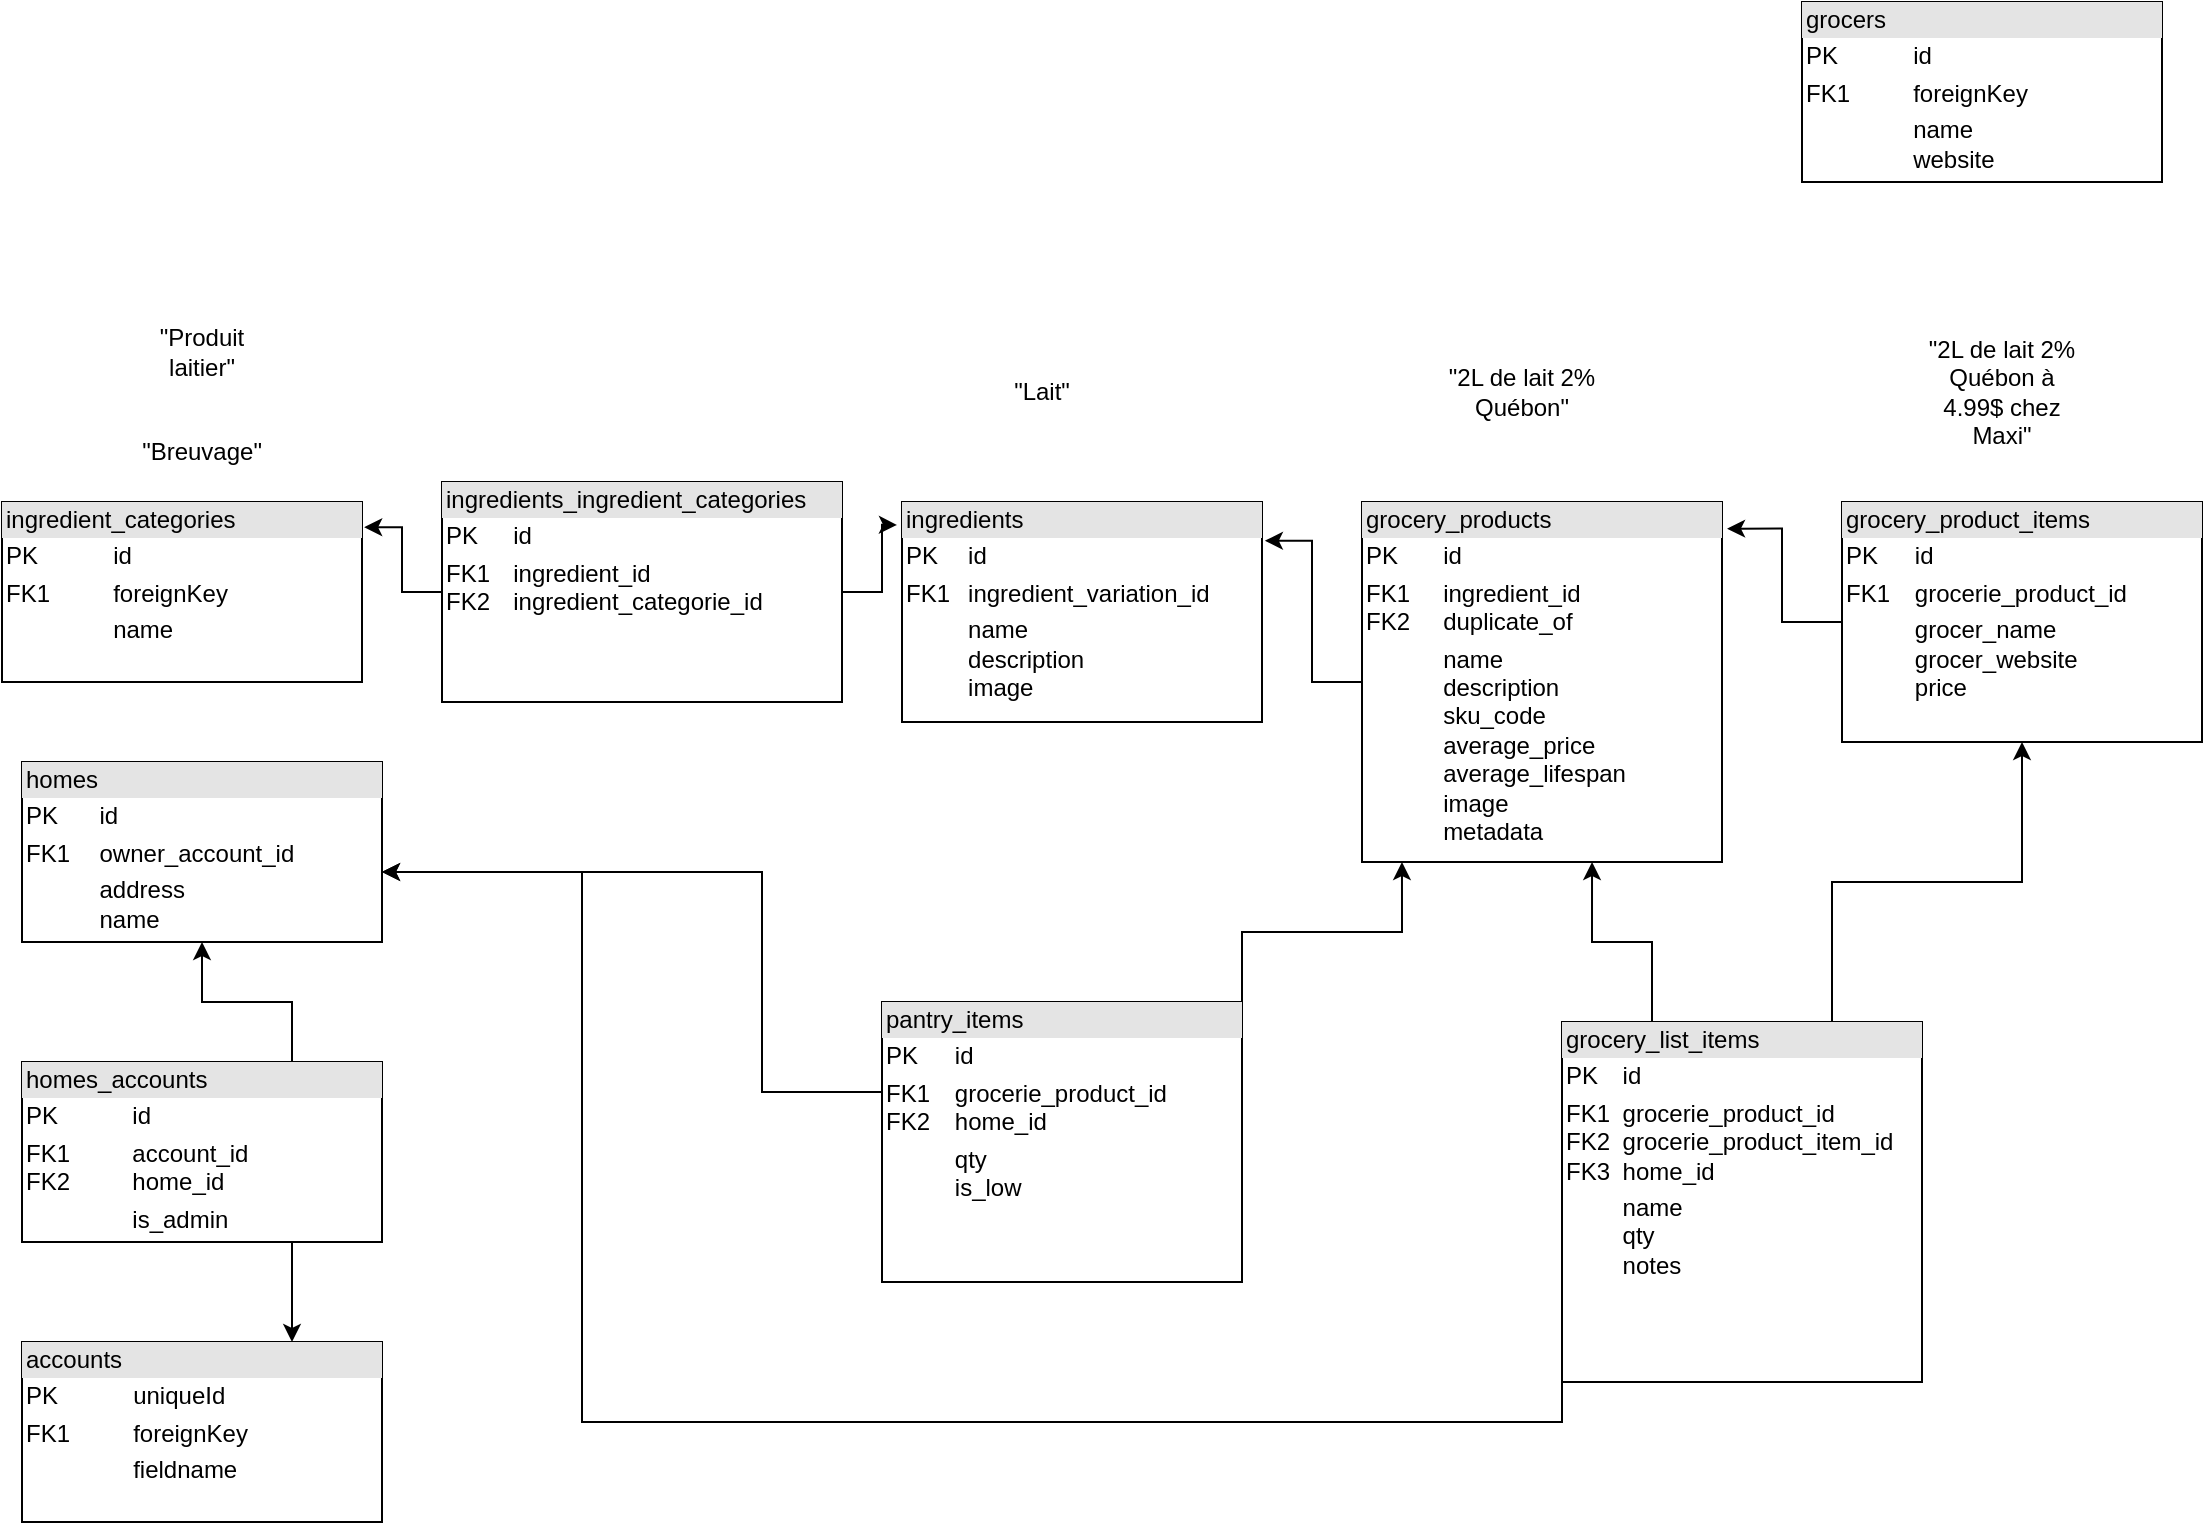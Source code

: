<mxfile version="20.8.3" type="device"><diagram id="oxd2xfgMhcf7ee-ZLSGD" name="Page-1"><mxGraphModel dx="2021" dy="734" grid="1" gridSize="10" guides="1" tooltips="1" connect="1" arrows="1" fold="1" page="1" pageScale="1" pageWidth="827" pageHeight="1169" math="0" shadow="0"><root><mxCell id="0"/><mxCell id="1" parent="0"/><mxCell id="Vw-AJBnE6sa1ARR_Mfo8-13" value="&quot;Lait&quot;" style="text;html=1;strokeColor=none;fillColor=none;align=center;verticalAlign=middle;whiteSpace=wrap;rounded=0;" vertex="1" parent="1"><mxGeometry x="120" y="220" width="60" height="30" as="geometry"/></mxCell><mxCell id="Vw-AJBnE6sa1ARR_Mfo8-14" value="&quot;2L de lait 2% Québon&quot;" style="text;html=1;strokeColor=none;fillColor=none;align=center;verticalAlign=middle;whiteSpace=wrap;rounded=0;" vertex="1" parent="1"><mxGeometry x="350" y="220" width="80" height="30" as="geometry"/></mxCell><mxCell id="Vw-AJBnE6sa1ARR_Mfo8-15" value="&quot;2L de lait 2% Québon à 4.99$ chez Maxi&quot;" style="text;html=1;strokeColor=none;fillColor=none;align=center;verticalAlign=middle;whiteSpace=wrap;rounded=0;" vertex="1" parent="1"><mxGeometry x="590" y="220" width="80" height="30" as="geometry"/></mxCell><mxCell id="Vw-AJBnE6sa1ARR_Mfo8-20" value="&quot;Produit laitier&quot;" style="text;html=1;strokeColor=none;fillColor=none;align=center;verticalAlign=middle;whiteSpace=wrap;rounded=0;" vertex="1" parent="1"><mxGeometry x="-300" y="200" width="60" height="30" as="geometry"/></mxCell><mxCell id="Vw-AJBnE6sa1ARR_Mfo8-21" value="&quot;Breuvage&quot;" style="text;html=1;strokeColor=none;fillColor=none;align=center;verticalAlign=middle;whiteSpace=wrap;rounded=0;" vertex="1" parent="1"><mxGeometry x="-300" y="250" width="60" height="30" as="geometry"/></mxCell><mxCell id="Vw-AJBnE6sa1ARR_Mfo8-34" value="&lt;div style=&quot;box-sizing:border-box;width:100%;background:#e4e4e4;padding:2px;&quot;&gt;ingredient_categories&lt;/div&gt;&lt;table style=&quot;width:100%;font-size:1em;&quot; cellpadding=&quot;2&quot; cellspacing=&quot;0&quot;&gt;&lt;tbody&gt;&lt;tr&gt;&lt;td&gt;PK&lt;/td&gt;&lt;td&gt;id&lt;/td&gt;&lt;/tr&gt;&lt;tr&gt;&lt;td&gt;FK1&lt;/td&gt;&lt;td&gt;foreignKey&lt;/td&gt;&lt;/tr&gt;&lt;tr&gt;&lt;td&gt;&lt;/td&gt;&lt;td&gt;name&lt;/td&gt;&lt;/tr&gt;&lt;/tbody&gt;&lt;/table&gt;" style="verticalAlign=top;align=left;overflow=fill;html=1;" vertex="1" parent="1"><mxGeometry x="-370" y="290" width="180" height="90" as="geometry"/></mxCell><mxCell id="Vw-AJBnE6sa1ARR_Mfo8-35" value="&lt;div style=&quot;box-sizing:border-box;width:100%;background:#e4e4e4;padding:2px;&quot;&gt;ingredients&lt;/div&gt;&lt;table style=&quot;width:100%;font-size:1em;&quot; cellpadding=&quot;2&quot; cellspacing=&quot;0&quot;&gt;&lt;tbody&gt;&lt;tr&gt;&lt;td&gt;PK&lt;/td&gt;&lt;td&gt;id&lt;/td&gt;&lt;/tr&gt;&lt;tr&gt;&lt;td&gt;FK1&lt;/td&gt;&lt;td&gt;ingredient_variation_id&lt;/td&gt;&lt;/tr&gt;&lt;tr&gt;&lt;td&gt;&lt;/td&gt;&lt;td&gt;name&lt;br&gt;description&lt;br&gt;image&lt;/td&gt;&lt;/tr&gt;&lt;/tbody&gt;&lt;/table&gt;" style="verticalAlign=top;align=left;overflow=fill;html=1;" vertex="1" parent="1"><mxGeometry x="80" y="290" width="180" height="110" as="geometry"/></mxCell><mxCell id="Vw-AJBnE6sa1ARR_Mfo8-41" style="edgeStyle=orthogonalEdgeStyle;rounded=0;orthogonalLoop=1;jettySize=auto;html=1;exitX=0;exitY=0.5;exitDx=0;exitDy=0;entryX=1.008;entryY=0.176;entryDx=0;entryDy=0;entryPerimeter=0;" edge="1" parent="1" source="Vw-AJBnE6sa1ARR_Mfo8-36" target="Vw-AJBnE6sa1ARR_Mfo8-35"><mxGeometry relative="1" as="geometry"/></mxCell><mxCell id="Vw-AJBnE6sa1ARR_Mfo8-36" value="&lt;div style=&quot;box-sizing:border-box;width:100%;background:#e4e4e4;padding:2px;&quot;&gt;grocery_products&lt;/div&gt;&lt;table style=&quot;width:100%;font-size:1em;&quot; cellpadding=&quot;2&quot; cellspacing=&quot;0&quot;&gt;&lt;tbody&gt;&lt;tr&gt;&lt;td&gt;PK&lt;/td&gt;&lt;td&gt;id&lt;/td&gt;&lt;/tr&gt;&lt;tr&gt;&lt;td&gt;FK1&lt;br&gt;FK2&lt;/td&gt;&lt;td&gt;ingredient_id&lt;br&gt;duplicate_of&lt;/td&gt;&lt;/tr&gt;&lt;tr&gt;&lt;td&gt;&lt;/td&gt;&lt;td&gt;name&lt;br&gt;description&lt;br&gt;sku_code&lt;br&gt;average_price&lt;br&gt;average_lifespan&lt;br&gt;image&lt;br&gt;metadata&lt;/td&gt;&lt;/tr&gt;&lt;/tbody&gt;&lt;/table&gt;" style="verticalAlign=top;align=left;overflow=fill;html=1;" vertex="1" parent="1"><mxGeometry x="310" y="290" width="180" height="180" as="geometry"/></mxCell><mxCell id="Vw-AJBnE6sa1ARR_Mfo8-49" style="edgeStyle=orthogonalEdgeStyle;rounded=0;orthogonalLoop=1;jettySize=auto;html=1;exitX=0;exitY=0.5;exitDx=0;exitDy=0;entryX=1.014;entryY=0.074;entryDx=0;entryDy=0;entryPerimeter=0;" edge="1" parent="1" source="Vw-AJBnE6sa1ARR_Mfo8-37" target="Vw-AJBnE6sa1ARR_Mfo8-36"><mxGeometry relative="1" as="geometry"/></mxCell><mxCell id="Vw-AJBnE6sa1ARR_Mfo8-37" value="&lt;div style=&quot;box-sizing:border-box;width:100%;background:#e4e4e4;padding:2px;&quot;&gt;grocery_product_items&lt;/div&gt;&lt;table style=&quot;width:100%;font-size:1em;&quot; cellpadding=&quot;2&quot; cellspacing=&quot;0&quot;&gt;&lt;tbody&gt;&lt;tr&gt;&lt;td&gt;PK&lt;/td&gt;&lt;td&gt;id&lt;/td&gt;&lt;/tr&gt;&lt;tr&gt;&lt;td&gt;FK1&lt;/td&gt;&lt;td&gt;grocerie_product_id&lt;/td&gt;&lt;/tr&gt;&lt;tr&gt;&lt;td&gt;&lt;/td&gt;&lt;td&gt;grocer_name&lt;br&gt;grocer_website&lt;br&gt;price&lt;/td&gt;&lt;/tr&gt;&lt;/tbody&gt;&lt;/table&gt;" style="verticalAlign=top;align=left;overflow=fill;html=1;" vertex="1" parent="1"><mxGeometry x="550" y="290" width="180" height="120" as="geometry"/></mxCell><mxCell id="Vw-AJBnE6sa1ARR_Mfo8-38" value="&lt;div style=&quot;box-sizing:border-box;width:100%;background:#e4e4e4;padding:2px;&quot;&gt;accounts&lt;/div&gt;&lt;table style=&quot;width:100%;font-size:1em;&quot; cellpadding=&quot;2&quot; cellspacing=&quot;0&quot;&gt;&lt;tbody&gt;&lt;tr&gt;&lt;td&gt;PK&lt;/td&gt;&lt;td&gt;uniqueId&lt;/td&gt;&lt;/tr&gt;&lt;tr&gt;&lt;td&gt;FK1&lt;/td&gt;&lt;td&gt;foreignKey&lt;/td&gt;&lt;/tr&gt;&lt;tr&gt;&lt;td&gt;&lt;/td&gt;&lt;td&gt;fieldname&lt;/td&gt;&lt;/tr&gt;&lt;/tbody&gt;&lt;/table&gt;" style="verticalAlign=top;align=left;overflow=fill;html=1;" vertex="1" parent="1"><mxGeometry x="-360" y="710" width="180" height="90" as="geometry"/></mxCell><mxCell id="Vw-AJBnE6sa1ARR_Mfo8-50" style="edgeStyle=orthogonalEdgeStyle;rounded=0;orthogonalLoop=1;jettySize=auto;html=1;exitX=1;exitY=0;exitDx=0;exitDy=0;entryX=0.111;entryY=1;entryDx=0;entryDy=0;entryPerimeter=0;" edge="1" parent="1" source="Vw-AJBnE6sa1ARR_Mfo8-39" target="Vw-AJBnE6sa1ARR_Mfo8-36"><mxGeometry relative="1" as="geometry"/></mxCell><mxCell id="Vw-AJBnE6sa1ARR_Mfo8-54" style="edgeStyle=orthogonalEdgeStyle;rounded=0;orthogonalLoop=1;jettySize=auto;html=1;" edge="1" parent="1" source="Vw-AJBnE6sa1ARR_Mfo8-39" target="Vw-AJBnE6sa1ARR_Mfo8-55"><mxGeometry relative="1" as="geometry"><Array as="points"><mxPoint x="10" y="585"/><mxPoint x="10" y="475"/></Array></mxGeometry></mxCell><mxCell id="Vw-AJBnE6sa1ARR_Mfo8-39" value="&lt;div style=&quot;box-sizing:border-box;width:100%;background:#e4e4e4;padding:2px;&quot;&gt;pantry_items&lt;/div&gt;&lt;table style=&quot;width:100%;font-size:1em;&quot; cellpadding=&quot;2&quot; cellspacing=&quot;0&quot;&gt;&lt;tbody&gt;&lt;tr&gt;&lt;td&gt;PK&lt;/td&gt;&lt;td&gt;id&lt;/td&gt;&lt;/tr&gt;&lt;tr&gt;&lt;td&gt;FK1&lt;br&gt;FK2&lt;/td&gt;&lt;td&gt;grocerie_product_id&lt;br&gt;home_id&lt;/td&gt;&lt;/tr&gt;&lt;tr&gt;&lt;td&gt;&lt;/td&gt;&lt;td&gt;qty&lt;br&gt;is_low&lt;/td&gt;&lt;/tr&gt;&lt;/tbody&gt;&lt;/table&gt;" style="verticalAlign=top;align=left;overflow=fill;html=1;" vertex="1" parent="1"><mxGeometry x="70" y="540" width="180" height="140" as="geometry"/></mxCell><mxCell id="Vw-AJBnE6sa1ARR_Mfo8-51" style="edgeStyle=orthogonalEdgeStyle;rounded=0;orthogonalLoop=1;jettySize=auto;html=1;exitX=0.25;exitY=0;exitDx=0;exitDy=0;entryX=0.639;entryY=1;entryDx=0;entryDy=0;entryPerimeter=0;" edge="1" parent="1" source="Vw-AJBnE6sa1ARR_Mfo8-40" target="Vw-AJBnE6sa1ARR_Mfo8-36"><mxGeometry relative="1" as="geometry"/></mxCell><mxCell id="Vw-AJBnE6sa1ARR_Mfo8-52" style="edgeStyle=orthogonalEdgeStyle;rounded=0;orthogonalLoop=1;jettySize=auto;html=1;exitX=0.75;exitY=0;exitDx=0;exitDy=0;" edge="1" parent="1" source="Vw-AJBnE6sa1ARR_Mfo8-40" target="Vw-AJBnE6sa1ARR_Mfo8-37"><mxGeometry relative="1" as="geometry"/></mxCell><mxCell id="Vw-AJBnE6sa1ARR_Mfo8-53" style="edgeStyle=orthogonalEdgeStyle;rounded=0;orthogonalLoop=1;jettySize=auto;html=1;" edge="1" parent="1" source="Vw-AJBnE6sa1ARR_Mfo8-40" target="Vw-AJBnE6sa1ARR_Mfo8-55"><mxGeometry relative="1" as="geometry"><Array as="points"><mxPoint x="410" y="750"/><mxPoint x="-80" y="750"/><mxPoint x="-80" y="475"/></Array></mxGeometry></mxCell><mxCell id="Vw-AJBnE6sa1ARR_Mfo8-40" value="&lt;div style=&quot;box-sizing:border-box;width:100%;background:#e4e4e4;padding:2px;&quot;&gt;grocery_list_items&lt;/div&gt;&lt;table style=&quot;width:100%;font-size:1em;&quot; cellpadding=&quot;2&quot; cellspacing=&quot;0&quot;&gt;&lt;tbody&gt;&lt;tr&gt;&lt;td&gt;PK&lt;/td&gt;&lt;td&gt;id&lt;/td&gt;&lt;/tr&gt;&lt;tr&gt;&lt;td&gt;FK1&lt;br&gt;FK2&lt;br&gt;FK3&lt;/td&gt;&lt;td&gt;grocerie_product_id&lt;br&gt;grocerie_product_item_id&lt;br&gt;home_id&lt;/td&gt;&lt;/tr&gt;&lt;tr&gt;&lt;td&gt;&lt;/td&gt;&lt;td&gt;name&lt;br&gt;qty&lt;br&gt;notes&lt;/td&gt;&lt;/tr&gt;&lt;/tbody&gt;&lt;/table&gt;" style="verticalAlign=top;align=left;overflow=fill;html=1;" vertex="1" parent="1"><mxGeometry x="410" y="550" width="180" height="180" as="geometry"/></mxCell><mxCell id="Vw-AJBnE6sa1ARR_Mfo8-46" style="edgeStyle=orthogonalEdgeStyle;rounded=0;orthogonalLoop=1;jettySize=auto;html=1;entryX=-0.014;entryY=0.104;entryDx=0;entryDy=0;entryPerimeter=0;" edge="1" parent="1" source="Vw-AJBnE6sa1ARR_Mfo8-44" target="Vw-AJBnE6sa1ARR_Mfo8-35"><mxGeometry relative="1" as="geometry"/></mxCell><mxCell id="Vw-AJBnE6sa1ARR_Mfo8-47" style="edgeStyle=orthogonalEdgeStyle;rounded=0;orthogonalLoop=1;jettySize=auto;html=1;exitX=0;exitY=0.5;exitDx=0;exitDy=0;entryX=1.006;entryY=0.14;entryDx=0;entryDy=0;entryPerimeter=0;" edge="1" parent="1" source="Vw-AJBnE6sa1ARR_Mfo8-44" target="Vw-AJBnE6sa1ARR_Mfo8-34"><mxGeometry relative="1" as="geometry"/></mxCell><mxCell id="Vw-AJBnE6sa1ARR_Mfo8-44" value="&lt;div style=&quot;box-sizing:border-box;width:100%;background:#e4e4e4;padding:2px;&quot;&gt;ingredients_ingredient_categories&lt;/div&gt;&lt;table style=&quot;width:100%;font-size:1em;&quot; cellpadding=&quot;2&quot; cellspacing=&quot;0&quot;&gt;&lt;tbody&gt;&lt;tr&gt;&lt;td&gt;PK&lt;/td&gt;&lt;td&gt;id&lt;/td&gt;&lt;/tr&gt;&lt;tr&gt;&lt;td&gt;FK1&lt;br&gt;FK2&lt;/td&gt;&lt;td&gt;ingredient_id&lt;br&gt;ingredient_categorie_id&lt;/td&gt;&lt;/tr&gt;&lt;tr&gt;&lt;td&gt;&lt;/td&gt;&lt;td&gt;&lt;br&gt;&lt;/td&gt;&lt;/tr&gt;&lt;/tbody&gt;&lt;/table&gt;" style="verticalAlign=top;align=left;overflow=fill;html=1;" vertex="1" parent="1"><mxGeometry x="-150" y="280" width="200" height="110" as="geometry"/></mxCell><mxCell id="Vw-AJBnE6sa1ARR_Mfo8-55" value="&lt;div style=&quot;box-sizing:border-box;width:100%;background:#e4e4e4;padding:2px;&quot;&gt;homes&lt;/div&gt;&lt;table style=&quot;width:100%;font-size:1em;&quot; cellpadding=&quot;2&quot; cellspacing=&quot;0&quot;&gt;&lt;tbody&gt;&lt;tr&gt;&lt;td&gt;PK&lt;/td&gt;&lt;td&gt;id&lt;/td&gt;&lt;/tr&gt;&lt;tr&gt;&lt;td&gt;FK1&lt;/td&gt;&lt;td&gt;owner_account_id&lt;/td&gt;&lt;/tr&gt;&lt;tr&gt;&lt;td&gt;&lt;/td&gt;&lt;td&gt;address&lt;br&gt;name&lt;/td&gt;&lt;/tr&gt;&lt;/tbody&gt;&lt;/table&gt;" style="verticalAlign=top;align=left;overflow=fill;html=1;" vertex="1" parent="1"><mxGeometry x="-360" y="420" width="180" height="90" as="geometry"/></mxCell><mxCell id="Vw-AJBnE6sa1ARR_Mfo8-58" style="edgeStyle=orthogonalEdgeStyle;rounded=0;orthogonalLoop=1;jettySize=auto;html=1;exitX=0.75;exitY=1;exitDx=0;exitDy=0;entryX=0.75;entryY=0;entryDx=0;entryDy=0;" edge="1" parent="1" source="Vw-AJBnE6sa1ARR_Mfo8-56" target="Vw-AJBnE6sa1ARR_Mfo8-38"><mxGeometry relative="1" as="geometry"/></mxCell><mxCell id="Vw-AJBnE6sa1ARR_Mfo8-60" style="edgeStyle=orthogonalEdgeStyle;rounded=0;orthogonalLoop=1;jettySize=auto;html=1;exitX=0.75;exitY=0;exitDx=0;exitDy=0;" edge="1" parent="1" source="Vw-AJBnE6sa1ARR_Mfo8-56" target="Vw-AJBnE6sa1ARR_Mfo8-55"><mxGeometry relative="1" as="geometry"/></mxCell><mxCell id="Vw-AJBnE6sa1ARR_Mfo8-56" value="&lt;div style=&quot;box-sizing:border-box;width:100%;background:#e4e4e4;padding:2px;&quot;&gt;homes_accounts&lt;/div&gt;&lt;table style=&quot;width:100%;font-size:1em;&quot; cellpadding=&quot;2&quot; cellspacing=&quot;0&quot;&gt;&lt;tbody&gt;&lt;tr&gt;&lt;td&gt;PK&lt;/td&gt;&lt;td&gt;id&lt;/td&gt;&lt;/tr&gt;&lt;tr&gt;&lt;td&gt;FK1&lt;br&gt;FK2&lt;/td&gt;&lt;td&gt;account_id&lt;br&gt;home_id&lt;/td&gt;&lt;/tr&gt;&lt;tr&gt;&lt;td&gt;&lt;br&gt;&lt;/td&gt;&lt;td&gt;is_admin&lt;/td&gt;&lt;/tr&gt;&lt;/tbody&gt;&lt;/table&gt;" style="verticalAlign=top;align=left;overflow=fill;html=1;" vertex="1" parent="1"><mxGeometry x="-360" y="570" width="180" height="90" as="geometry"/></mxCell><mxCell id="Vw-AJBnE6sa1ARR_Mfo8-61" value="&lt;div style=&quot;box-sizing:border-box;width:100%;background:#e4e4e4;padding:2px;&quot;&gt;grocers&lt;/div&gt;&lt;table style=&quot;width:100%;font-size:1em;&quot; cellpadding=&quot;2&quot; cellspacing=&quot;0&quot;&gt;&lt;tbody&gt;&lt;tr&gt;&lt;td&gt;PK&lt;/td&gt;&lt;td&gt;id&lt;/td&gt;&lt;/tr&gt;&lt;tr&gt;&lt;td&gt;FK1&lt;/td&gt;&lt;td&gt;foreignKey&lt;/td&gt;&lt;/tr&gt;&lt;tr&gt;&lt;td&gt;&lt;/td&gt;&lt;td&gt;name&lt;br&gt;website&lt;/td&gt;&lt;/tr&gt;&lt;/tbody&gt;&lt;/table&gt;" style="verticalAlign=top;align=left;overflow=fill;html=1;" vertex="1" parent="1"><mxGeometry x="530" y="40" width="180" height="90" as="geometry"/></mxCell></root></mxGraphModel></diagram></mxfile>